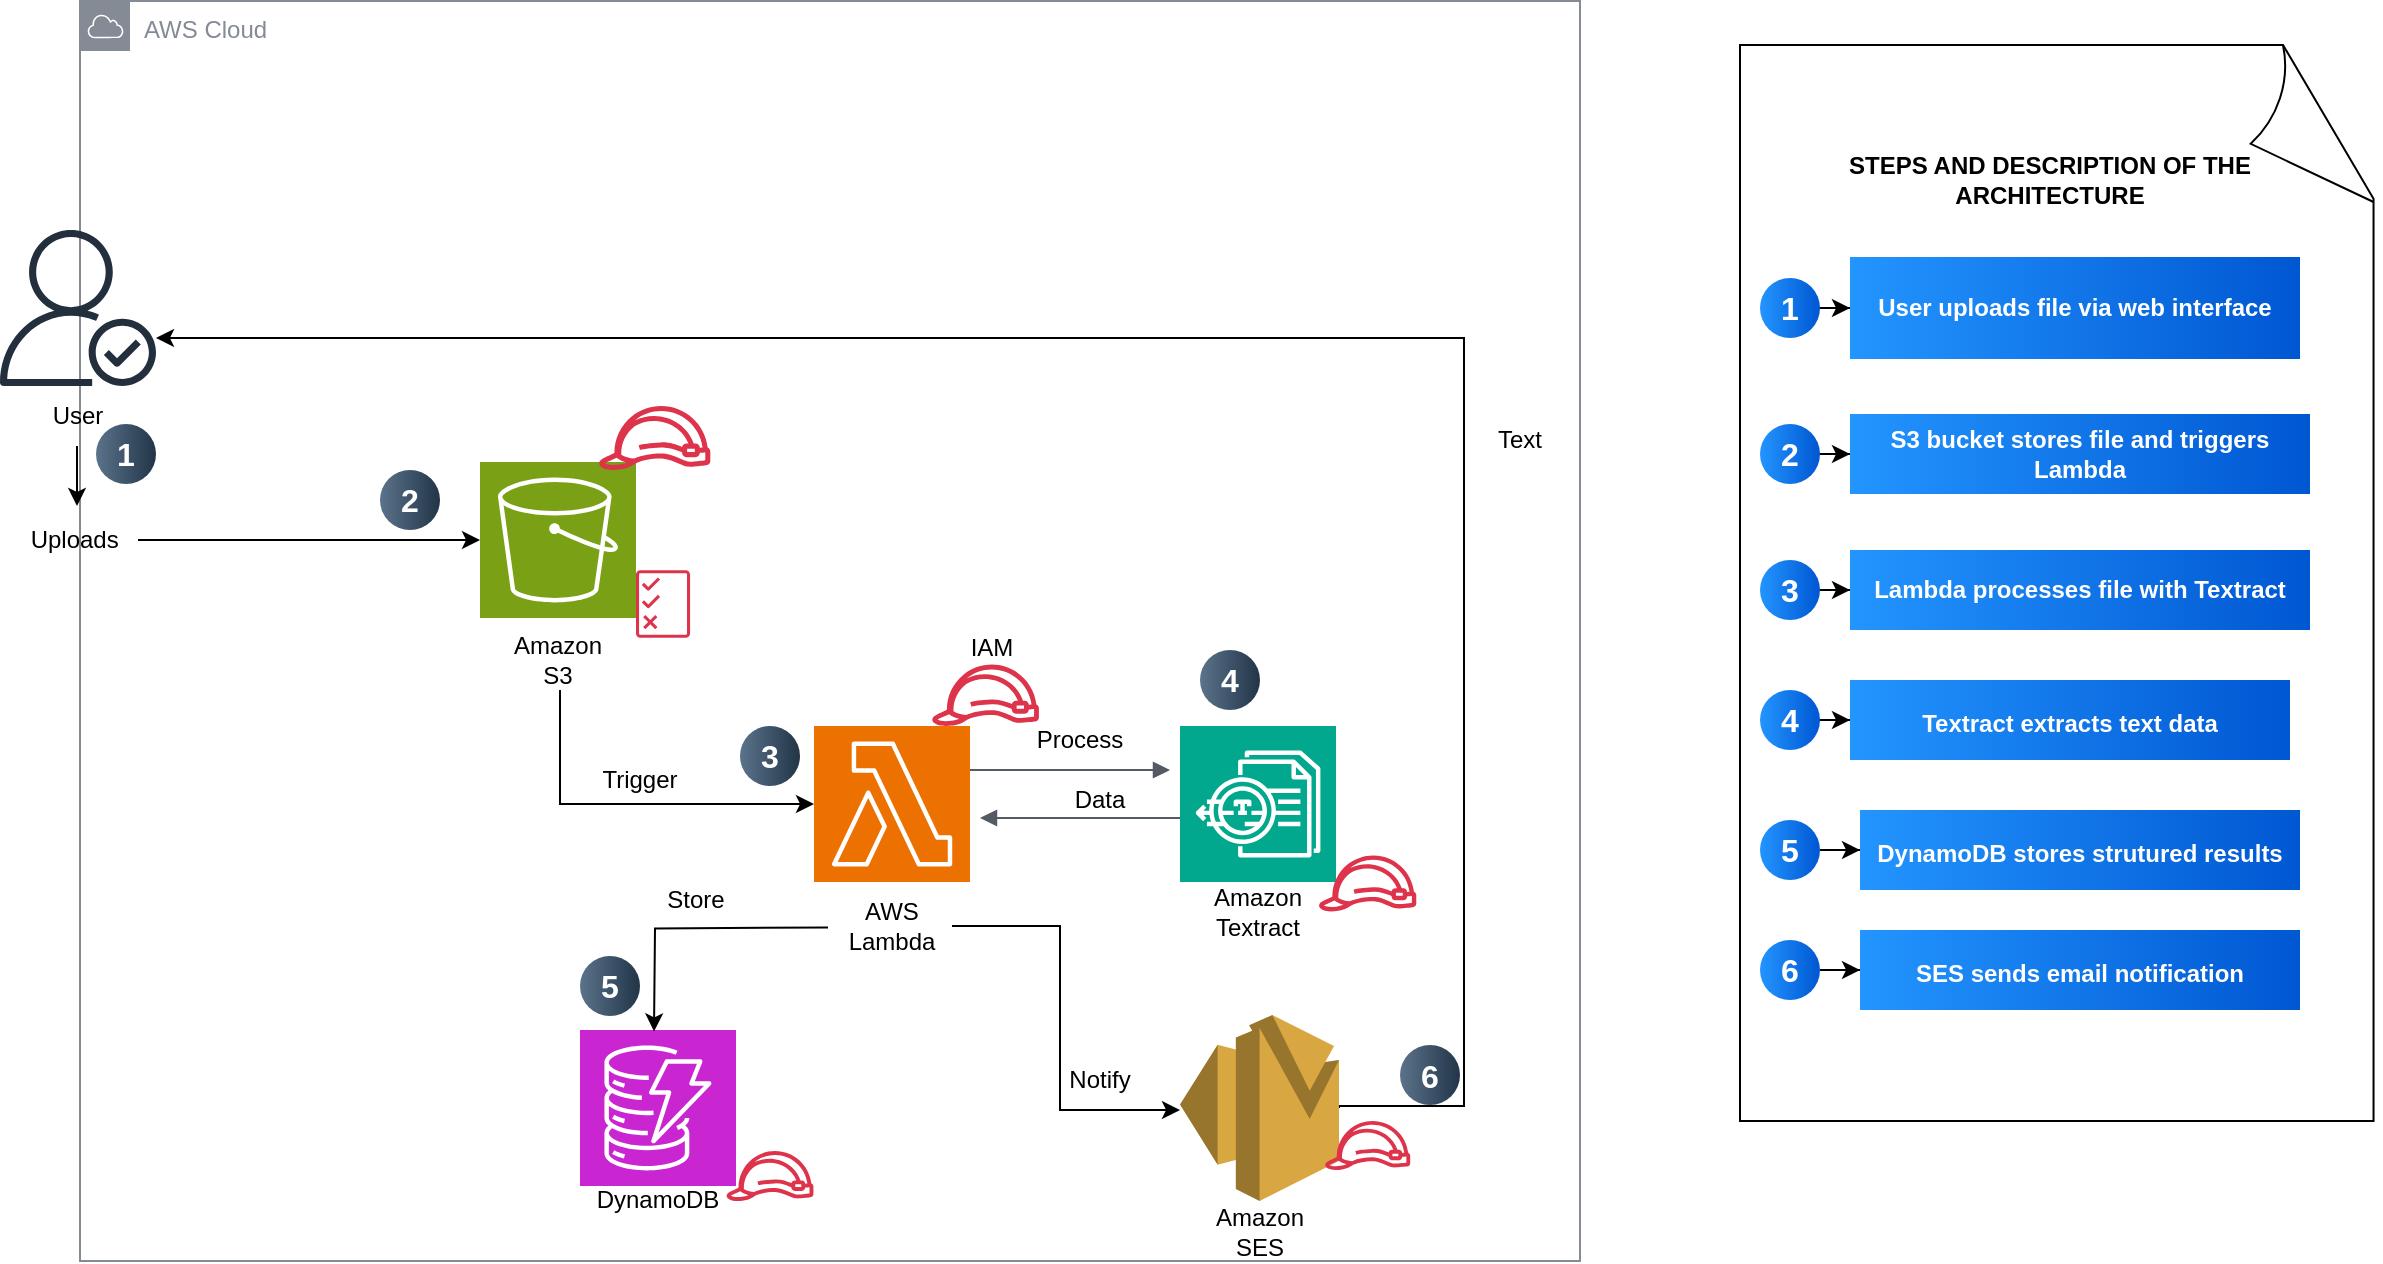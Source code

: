 <mxfile version="28.0.9">
  <diagram name="Page-1" id="x7I0w-ZZJ4LnccFRB52F">
    <mxGraphModel dx="2284" dy="611" grid="1" gridSize="10" guides="1" tooltips="1" connect="1" arrows="1" fold="1" page="1" pageScale="1" pageWidth="850" pageHeight="1100" math="0" shadow="0">
      <root>
        <mxCell id="0" />
        <mxCell id="1" parent="0" />
        <mxCell id="hhvihaq0zmXsQetp40y2-1" value="AWS Cloud" style="sketch=0;outlineConnect=0;gradientColor=none;html=1;whiteSpace=wrap;fontSize=12;fontStyle=0;shape=mxgraph.aws4.group;grIcon=mxgraph.aws4.group_aws_cloud;strokeColor=#858B94;fillColor=none;verticalAlign=top;align=left;spacingLeft=30;fontColor=#858B94;dashed=0;" parent="1" vertex="1">
          <mxGeometry x="-20" y="25.5" width="750" height="630" as="geometry" />
        </mxCell>
        <mxCell id="hhvihaq0zmXsQetp40y2-4" value="" style="sketch=0;outlineConnect=0;fontColor=#232F3E;gradientColor=none;fillColor=#232F3D;strokeColor=none;dashed=0;verticalLabelPosition=bottom;verticalAlign=top;align=center;html=1;fontSize=12;fontStyle=0;aspect=fixed;pointerEvents=1;shape=mxgraph.aws4.authenticated_user;" parent="1" vertex="1">
          <mxGeometry x="-60" y="140" width="78" height="78" as="geometry" />
        </mxCell>
        <mxCell id="hhvihaq0zmXsQetp40y2-5" value="" style="sketch=0;points=[[0,0,0],[0.25,0,0],[0.5,0,0],[0.75,0,0],[1,0,0],[0,1,0],[0.25,1,0],[0.5,1,0],[0.75,1,0],[1,1,0],[0,0.25,0],[0,0.5,0],[0,0.75,0],[1,0.25,0],[1,0.5,0],[1,0.75,0]];outlineConnect=0;fontColor=#232F3E;fillColor=#7AA116;strokeColor=#ffffff;dashed=0;verticalLabelPosition=bottom;verticalAlign=top;align=center;html=1;fontSize=12;fontStyle=0;aspect=fixed;shape=mxgraph.aws4.resourceIcon;resIcon=mxgraph.aws4.s3;" parent="1" vertex="1">
          <mxGeometry x="180" y="256" width="78" height="78" as="geometry" />
        </mxCell>
        <mxCell id="hhvihaq0zmXsQetp40y2-6" value="" style="sketch=0;points=[[0,0,0],[0.25,0,0],[0.5,0,0],[0.75,0,0],[1,0,0],[0,1,0],[0.25,1,0],[0.5,1,0],[0.75,1,0],[1,1,0],[0,0.25,0],[0,0.5,0],[0,0.75,0],[1,0.25,0],[1,0.5,0],[1,0.75,0]];outlineConnect=0;fontColor=#232F3E;fillColor=#01A88D;strokeColor=#ffffff;dashed=0;verticalLabelPosition=bottom;verticalAlign=top;align=center;html=1;fontSize=12;fontStyle=0;aspect=fixed;shape=mxgraph.aws4.resourceIcon;resIcon=mxgraph.aws4.textract;" parent="1" vertex="1">
          <mxGeometry x="530" y="388" width="78" height="78" as="geometry" />
        </mxCell>
        <mxCell id="hhvihaq0zmXsQetp40y2-7" value="" style="sketch=0;points=[[0,0,0],[0.25,0,0],[0.5,0,0],[0.75,0,0],[1,0,0],[0,1,0],[0.25,1,0],[0.5,1,0],[0.75,1,0],[1,1,0],[0,0.25,0],[0,0.5,0],[0,0.75,0],[1,0.25,0],[1,0.5,0],[1,0.75,0]];outlineConnect=0;fontColor=#232F3E;fillColor=#C925D1;strokeColor=#ffffff;dashed=0;verticalLabelPosition=bottom;verticalAlign=top;align=center;html=1;fontSize=12;fontStyle=0;aspect=fixed;shape=mxgraph.aws4.resourceIcon;resIcon=mxgraph.aws4.dynamodb;" parent="1" vertex="1">
          <mxGeometry x="230" y="540" width="78" height="78" as="geometry" />
        </mxCell>
        <mxCell id="hhvihaq0zmXsQetp40y2-34" style="edgeStyle=orthogonalEdgeStyle;rounded=0;orthogonalLoop=1;jettySize=auto;html=1;exitX=1;exitY=0.5;exitDx=0;exitDy=0;exitPerimeter=0;" parent="1" source="hhvihaq0zmXsQetp40y2-8" target="hhvihaq0zmXsQetp40y2-4" edge="1">
          <mxGeometry relative="1" as="geometry">
            <mxPoint x="70" y="193.5" as="targetPoint" />
            <mxPoint x="661.5" y="577.5" as="sourcePoint" />
            <Array as="points">
              <mxPoint x="610" y="578" />
              <mxPoint x="672" y="578" />
              <mxPoint x="672" y="194" />
            </Array>
          </mxGeometry>
        </mxCell>
        <mxCell id="hhvihaq0zmXsQetp40y2-8" value="" style="outlineConnect=0;dashed=0;verticalLabelPosition=bottom;verticalAlign=top;align=center;html=1;shape=mxgraph.aws3.ses;fillColor=#D9A741;gradientColor=none;" parent="1" vertex="1">
          <mxGeometry x="530" y="532.5" width="79.5" height="93" as="geometry" />
        </mxCell>
        <mxCell id="hhvihaq0zmXsQetp40y2-9" value="" style="sketch=0;points=[[0,0,0],[0.25,0,0],[0.5,0,0],[0.75,0,0],[1,0,0],[0,1,0],[0.25,1,0],[0.5,1,0],[0.75,1,0],[1,1,0],[0,0.25,0],[0,0.5,0],[0,0.75,0],[1,0.25,0],[1,0.5,0],[1,0.75,0]];outlineConnect=0;fontColor=#232F3E;fillColor=#ED7100;strokeColor=#ffffff;dashed=0;verticalLabelPosition=bottom;verticalAlign=top;align=center;html=1;fontSize=12;fontStyle=0;aspect=fixed;shape=mxgraph.aws4.resourceIcon;resIcon=mxgraph.aws4.lambda;" parent="1" vertex="1">
          <mxGeometry x="347" y="388" width="78" height="78" as="geometry" />
        </mxCell>
        <mxCell id="hhvihaq0zmXsQetp40y2-17" style="edgeStyle=orthogonalEdgeStyle;rounded=0;orthogonalLoop=1;jettySize=auto;html=1;" parent="1" edge="1">
          <mxGeometry relative="1" as="geometry">
            <mxPoint x="-21.5" y="278" as="targetPoint" />
            <mxPoint x="-21.5" y="248" as="sourcePoint" />
            <Array as="points">
              <mxPoint x="-21" y="252" />
              <mxPoint x="-21" y="252" />
            </Array>
          </mxGeometry>
        </mxCell>
        <mxCell id="hhvihaq0zmXsQetp40y2-10" value="User" style="text;html=1;align=center;verticalAlign=middle;whiteSpace=wrap;rounded=0;" parent="1" vertex="1">
          <mxGeometry x="-51" y="218" width="60" height="30" as="geometry" />
        </mxCell>
        <mxCell id="hhvihaq0zmXsQetp40y2-20" style="edgeStyle=orthogonalEdgeStyle;rounded=0;orthogonalLoop=1;jettySize=auto;html=1;" parent="1" source="hhvihaq0zmXsQetp40y2-12" target="hhvihaq0zmXsQetp40y2-5" edge="1">
          <mxGeometry relative="1" as="geometry" />
        </mxCell>
        <mxCell id="hhvihaq0zmXsQetp40y2-12" value="Uploads&amp;nbsp;" style="text;html=1;align=center;verticalAlign=middle;whiteSpace=wrap;rounded=0;" parent="1" vertex="1">
          <mxGeometry x="-51" y="280" width="60" height="30" as="geometry" />
        </mxCell>
        <mxCell id="hhvihaq0zmXsQetp40y2-22" style="edgeStyle=orthogonalEdgeStyle;rounded=0;orthogonalLoop=1;jettySize=auto;html=1;" parent="1" source="hhvihaq0zmXsQetp40y2-32" target="hhvihaq0zmXsQetp40y2-9" edge="1">
          <mxGeometry relative="1" as="geometry">
            <Array as="points">
              <mxPoint x="220" y="427" />
            </Array>
          </mxGeometry>
        </mxCell>
        <mxCell id="hhvihaq0zmXsQetp40y2-27" value="" style="edgeStyle=orthogonalEdgeStyle;html=1;endArrow=block;elbow=vertical;startArrow=none;endFill=1;strokeColor=#545B64;rounded=0;" parent="1" edge="1">
          <mxGeometry width="100" relative="1" as="geometry">
            <mxPoint x="425" y="410" as="sourcePoint" />
            <mxPoint x="525" y="410" as="targetPoint" />
            <Array as="points">
              <mxPoint x="475" y="410" />
              <mxPoint x="475" y="410" />
            </Array>
          </mxGeometry>
        </mxCell>
        <mxCell id="hhvihaq0zmXsQetp40y2-28" value="" style="edgeStyle=orthogonalEdgeStyle;html=1;endArrow=none;elbow=vertical;startArrow=block;startFill=1;strokeColor=#545B64;rounded=0;" parent="1" edge="1">
          <mxGeometry width="100" relative="1" as="geometry">
            <mxPoint x="430" y="434" as="sourcePoint" />
            <mxPoint x="530" y="434" as="targetPoint" />
            <Array as="points">
              <mxPoint x="480" y="434" />
              <mxPoint x="480" y="434" />
            </Array>
          </mxGeometry>
        </mxCell>
        <mxCell id="hhvihaq0zmXsQetp40y2-29" value="Data" style="text;html=1;align=center;verticalAlign=middle;whiteSpace=wrap;rounded=0;" parent="1" vertex="1">
          <mxGeometry x="460" y="410" width="60" height="30" as="geometry" />
        </mxCell>
        <mxCell id="hhvihaq0zmXsQetp40y2-30" value="Process" style="text;html=1;align=center;verticalAlign=middle;whiteSpace=wrap;rounded=0;" parent="1" vertex="1">
          <mxGeometry x="450" y="380" width="60" height="30" as="geometry" />
        </mxCell>
        <mxCell id="hhvihaq0zmXsQetp40y2-31" value="Trigger" style="text;html=1;align=center;verticalAlign=middle;whiteSpace=wrap;rounded=0;" parent="1" vertex="1">
          <mxGeometry x="230" y="400" width="60" height="30" as="geometry" />
        </mxCell>
        <mxCell id="hhvihaq0zmXsQetp40y2-32" value="Amazon S3" style="text;html=1;align=center;verticalAlign=middle;whiteSpace=wrap;rounded=0;" parent="1" vertex="1">
          <mxGeometry x="189" y="340" width="60" height="30" as="geometry" />
        </mxCell>
        <mxCell id="hhvihaq0zmXsQetp40y2-48" style="edgeStyle=orthogonalEdgeStyle;rounded=0;orthogonalLoop=1;jettySize=auto;html=1;" parent="1" source="hhvihaq0zmXsQetp40y2-33" target="hhvihaq0zmXsQetp40y2-8" edge="1">
          <mxGeometry relative="1" as="geometry">
            <Array as="points">
              <mxPoint x="470" y="488" />
              <mxPoint x="470" y="580" />
            </Array>
          </mxGeometry>
        </mxCell>
        <mxCell id="hhvihaq0zmXsQetp40y2-33" value="AWS Lambda" style="text;html=1;align=center;verticalAlign=middle;whiteSpace=wrap;rounded=0;" parent="1" vertex="1">
          <mxGeometry x="356" y="473" width="60" height="30" as="geometry" />
        </mxCell>
        <mxCell id="hhvihaq0zmXsQetp40y2-36" value="1" style="ellipse;whiteSpace=wrap;html=1;aspect=fixed;rotation=0;gradientColor=#223548;strokeColor=none;gradientDirection=east;fillColor=#5b738b;rounded=0;pointerEvents=0;fontFamily=Helvetica;fontSize=16;fontColor=#FFFFFF;spacingTop=4;spacingBottom=4;spacingLeft=4;spacingRight=4;points=[];fontStyle=1" parent="1" vertex="1">
          <mxGeometry x="-12" y="237" width="30" height="30" as="geometry" />
        </mxCell>
        <mxCell id="hhvihaq0zmXsQetp40y2-37" value="2" style="ellipse;whiteSpace=wrap;html=1;aspect=fixed;rotation=0;gradientColor=#223548;strokeColor=none;gradientDirection=east;fillColor=#5b738b;rounded=0;pointerEvents=0;fontFamily=Helvetica;fontSize=16;fontColor=#FFFFFF;spacingTop=4;spacingBottom=4;spacingLeft=4;spacingRight=4;points=[];fontStyle=1" parent="1" vertex="1">
          <mxGeometry x="130" y="260" width="30" height="30" as="geometry" />
        </mxCell>
        <mxCell id="hhvihaq0zmXsQetp40y2-39" value="3" style="ellipse;whiteSpace=wrap;html=1;aspect=fixed;rotation=0;gradientColor=#223548;strokeColor=none;gradientDirection=east;fillColor=#5b738b;rounded=0;pointerEvents=0;fontFamily=Helvetica;fontSize=16;fontColor=#FFFFFF;spacingTop=4;spacingBottom=4;spacingLeft=4;spacingRight=4;points=[];fontStyle=1" parent="1" vertex="1">
          <mxGeometry x="310" y="388" width="30" height="30" as="geometry" />
        </mxCell>
        <mxCell id="hhvihaq0zmXsQetp40y2-40" value="4" style="ellipse;whiteSpace=wrap;html=1;aspect=fixed;rotation=0;gradientColor=#223548;strokeColor=none;gradientDirection=east;fillColor=#5b738b;rounded=0;pointerEvents=0;fontFamily=Helvetica;fontSize=16;fontColor=#FFFFFF;spacingTop=4;spacingBottom=4;spacingLeft=4;spacingRight=4;points=[];fontStyle=1" parent="1" vertex="1">
          <mxGeometry x="540" y="350" width="30" height="30" as="geometry" />
        </mxCell>
        <mxCell id="hhvihaq0zmXsQetp40y2-41" value="5" style="ellipse;whiteSpace=wrap;html=1;aspect=fixed;rotation=0;gradientColor=#223548;strokeColor=none;gradientDirection=east;fillColor=#5b738b;rounded=0;pointerEvents=0;fontFamily=Helvetica;fontSize=16;fontColor=#FFFFFF;spacingTop=4;spacingBottom=4;spacingLeft=4;spacingRight=4;points=[];fontStyle=1" parent="1" vertex="1">
          <mxGeometry x="230" y="503" width="30" height="30" as="geometry" />
        </mxCell>
        <mxCell id="hhvihaq0zmXsQetp40y2-42" value="6" style="ellipse;whiteSpace=wrap;html=1;aspect=fixed;rotation=0;gradientColor=#223548;strokeColor=none;gradientDirection=east;fillColor=#5b738b;rounded=0;pointerEvents=0;fontFamily=Helvetica;fontSize=16;fontColor=#FFFFFF;spacingTop=4;spacingBottom=4;spacingLeft=4;spacingRight=4;points=[];fontStyle=1" parent="1" vertex="1">
          <mxGeometry x="640" y="547.5" width="30" height="30" as="geometry" />
        </mxCell>
        <mxCell id="hhvihaq0zmXsQetp40y2-43" style="edgeStyle=orthogonalEdgeStyle;rounded=0;orthogonalLoop=1;jettySize=auto;html=1;entryX=0.5;entryY=0;entryDx=0;entryDy=0;entryPerimeter=0;" parent="1" edge="1">
          <mxGeometry relative="1" as="geometry">
            <mxPoint x="354" y="488.7" as="sourcePoint" />
            <mxPoint x="267" y="540.7" as="targetPoint" />
          </mxGeometry>
        </mxCell>
        <mxCell id="hhvihaq0zmXsQetp40y2-44" value="IAM" style="text;html=1;align=center;verticalAlign=middle;whiteSpace=wrap;rounded=0;" parent="1" vertex="1">
          <mxGeometry x="405.58" y="334" width="60" height="30" as="geometry" />
        </mxCell>
        <mxCell id="hhvihaq0zmXsQetp40y2-46" value="Amazon SES" style="text;html=1;align=center;verticalAlign=middle;whiteSpace=wrap;rounded=0;" parent="1" vertex="1">
          <mxGeometry x="540" y="625.5" width="60" height="30" as="geometry" />
        </mxCell>
        <mxCell id="hhvihaq0zmXsQetp40y2-47" value="DynamoDB" style="text;html=1;align=center;verticalAlign=middle;whiteSpace=wrap;rounded=0;" parent="1" vertex="1">
          <mxGeometry x="239" y="610" width="60" height="30" as="geometry" />
        </mxCell>
        <mxCell id="hhvihaq0zmXsQetp40y2-49" value="Notify" style="text;html=1;align=center;verticalAlign=middle;whiteSpace=wrap;rounded=0;" parent="1" vertex="1">
          <mxGeometry x="460" y="550" width="60" height="30" as="geometry" />
        </mxCell>
        <mxCell id="hhvihaq0zmXsQetp40y2-50" value="Store" style="text;html=1;align=center;verticalAlign=middle;whiteSpace=wrap;rounded=0;" parent="1" vertex="1">
          <mxGeometry x="258" y="460" width="60" height="30" as="geometry" />
        </mxCell>
        <mxCell id="hhvihaq0zmXsQetp40y2-51" value="Amazon Textract" style="text;html=1;align=center;verticalAlign=middle;whiteSpace=wrap;rounded=0;" parent="1" vertex="1">
          <mxGeometry x="539" y="466" width="60" height="30" as="geometry" />
        </mxCell>
        <mxCell id="hhvihaq0zmXsQetp40y2-52" value="" style="sketch=0;outlineConnect=0;fontColor=#232F3E;gradientColor=none;fillColor=#DD344C;strokeColor=none;dashed=0;verticalLabelPosition=bottom;verticalAlign=top;align=center;html=1;fontSize=12;fontStyle=0;aspect=fixed;pointerEvents=1;shape=mxgraph.aws4.permissions;" parent="1" vertex="1">
          <mxGeometry x="258" y="310" width="27.03" height="34" as="geometry" />
        </mxCell>
        <mxCell id="hhvihaq0zmXsQetp40y2-58" value="" style="sketch=0;outlineConnect=0;fontColor=#232F3E;gradientColor=none;fillColor=#DD344C;strokeColor=none;dashed=0;verticalLabelPosition=bottom;verticalAlign=top;align=center;html=1;fontSize=12;fontStyle=0;aspect=fixed;pointerEvents=1;shape=mxgraph.aws4.role;" parent="1" vertex="1">
          <mxGeometry x="405.58" y="357.3" width="54.42" height="30.7" as="geometry" />
        </mxCell>
        <mxCell id="hhvihaq0zmXsQetp40y2-62" value="" style="sketch=0;outlineConnect=0;fontColor=#232F3E;gradientColor=none;fillColor=#DD344C;strokeColor=none;dashed=0;verticalLabelPosition=bottom;verticalAlign=top;align=center;html=1;fontSize=12;fontStyle=0;aspect=fixed;pointerEvents=1;shape=mxgraph.aws4.role;" parent="1" vertex="1">
          <mxGeometry x="302.84" y="600.5" width="44.32" height="25" as="geometry" />
        </mxCell>
        <mxCell id="hhvihaq0zmXsQetp40y2-63" value="" style="sketch=0;outlineConnect=0;fontColor=#232F3E;gradientColor=none;fillColor=#DD344C;strokeColor=none;dashed=0;verticalLabelPosition=bottom;verticalAlign=top;align=center;html=1;fontSize=12;fontStyle=0;aspect=fixed;pointerEvents=1;shape=mxgraph.aws4.role;" parent="1" vertex="1">
          <mxGeometry x="602.11" y="585.5" width="43.43" height="24.5" as="geometry" />
        </mxCell>
        <mxCell id="hhvihaq0zmXsQetp40y2-64" value="" style="sketch=0;outlineConnect=0;fontColor=#232F3E;gradientColor=none;fillColor=#DD344C;strokeColor=none;dashed=0;verticalLabelPosition=bottom;verticalAlign=top;align=center;html=1;fontSize=12;fontStyle=0;aspect=fixed;pointerEvents=1;shape=mxgraph.aws4.role;" parent="1" vertex="1">
          <mxGeometry x="239" y="228" width="56.73" height="32" as="geometry" />
        </mxCell>
        <mxCell id="hhvihaq0zmXsQetp40y2-65" value="" style="sketch=0;outlineConnect=0;fontColor=#232F3E;gradientColor=none;fillColor=#DD344C;strokeColor=none;dashed=0;verticalLabelPosition=bottom;verticalAlign=top;align=center;html=1;fontSize=12;fontStyle=0;aspect=fixed;pointerEvents=1;shape=mxgraph.aws4.role;" parent="1" vertex="1">
          <mxGeometry x="599" y="452.7" width="49.64" height="28" as="geometry" />
        </mxCell>
        <mxCell id="ZlFxHgFdnIFMKlrB6PsA-22" value="" style="whiteSpace=wrap;html=1;shape=mxgraph.basic.document" vertex="1" parent="1">
          <mxGeometry x="810" y="47.5" width="320" height="538" as="geometry" />
        </mxCell>
        <mxCell id="ZlFxHgFdnIFMKlrB6PsA-27" value="" style="edgeStyle=orthogonalEdgeStyle;rounded=0;orthogonalLoop=1;jettySize=auto;html=1;" edge="1" parent="1" source="ZlFxHgFdnIFMKlrB6PsA-23" target="ZlFxHgFdnIFMKlrB6PsA-26">
          <mxGeometry relative="1" as="geometry" />
        </mxCell>
        <mxCell id="ZlFxHgFdnIFMKlrB6PsA-23" value="1" style="ellipse;whiteSpace=wrap;html=1;aspect=fixed;rotation=0;gradientColor=#0057D2;strokeColor=none;gradientDirection=east;fillColor=#2395FF;rounded=0;pointerEvents=0;fontFamily=Helvetica;fontSize=16;fontColor=#FFFFFF;spacingTop=4;spacingBottom=4;spacingLeft=4;spacingRight=4;points=[];fontStyle=1" vertex="1" parent="1">
          <mxGeometry x="820" y="164" width="30" height="30" as="geometry" />
        </mxCell>
        <mxCell id="ZlFxHgFdnIFMKlrB6PsA-29" value="" style="edgeStyle=orthogonalEdgeStyle;rounded=0;orthogonalLoop=1;jettySize=auto;html=1;" edge="1" parent="1" source="ZlFxHgFdnIFMKlrB6PsA-24" target="ZlFxHgFdnIFMKlrB6PsA-28">
          <mxGeometry relative="1" as="geometry" />
        </mxCell>
        <mxCell id="ZlFxHgFdnIFMKlrB6PsA-24" value="2" style="ellipse;whiteSpace=wrap;html=1;aspect=fixed;rotation=0;gradientColor=#0057D2;strokeColor=none;gradientDirection=east;fillColor=#2395FF;rounded=0;pointerEvents=0;fontFamily=Helvetica;fontSize=16;fontColor=#FFFFFF;spacingTop=4;spacingBottom=4;spacingLeft=4;spacingRight=4;points=[];fontStyle=1" vertex="1" parent="1">
          <mxGeometry x="820" y="237" width="30" height="30" as="geometry" />
        </mxCell>
        <mxCell id="ZlFxHgFdnIFMKlrB6PsA-31" value="" style="edgeStyle=orthogonalEdgeStyle;rounded=0;orthogonalLoop=1;jettySize=auto;html=1;" edge="1" parent="1" source="ZlFxHgFdnIFMKlrB6PsA-25" target="ZlFxHgFdnIFMKlrB6PsA-30">
          <mxGeometry relative="1" as="geometry" />
        </mxCell>
        <mxCell id="ZlFxHgFdnIFMKlrB6PsA-25" value="3" style="ellipse;whiteSpace=wrap;html=1;aspect=fixed;rotation=0;gradientColor=#0057D2;strokeColor=none;gradientDirection=east;fillColor=#2395FF;rounded=0;pointerEvents=0;fontFamily=Helvetica;fontSize=16;fontColor=#FFFFFF;spacingTop=4;spacingBottom=4;spacingLeft=4;spacingRight=4;points=[];fontStyle=1" vertex="1" parent="1">
          <mxGeometry x="820" y="305" width="30" height="30" as="geometry" />
        </mxCell>
        <mxCell id="ZlFxHgFdnIFMKlrB6PsA-26" value="&lt;table style=&quot;color: rgb(255, 255, 255); font-size: 12px; font-weight: 400;&quot;&gt;&lt;tbody&gt;&lt;tr&gt;&lt;td&gt;&lt;b&gt;User uploads file via web interface&lt;/b&gt;&lt;/td&gt;&lt;/tr&gt;&lt;/tbody&gt;&lt;/table&gt;" style="whiteSpace=wrap;html=1;fontSize=16;fillColor=#2395FF;strokeColor=none;fontColor=#FFFFFF;gradientColor=#0057D2;gradientDirection=east;rounded=0;pointerEvents=0;spacingTop=4;spacingBottom=4;spacingLeft=4;spacingRight=4;fontStyle=1;" vertex="1" parent="1">
          <mxGeometry x="865" y="153.5" width="225" height="51" as="geometry" />
        </mxCell>
        <mxCell id="ZlFxHgFdnIFMKlrB6PsA-28" value="&lt;table style=&quot;color: rgb(255, 255, 255); font-size: 12px;&quot;&gt;&lt;tbody&gt;&lt;tr&gt;&lt;td&gt;S3 bucket stores file and triggers Lambda&lt;/td&gt;&lt;/tr&gt;&lt;/tbody&gt;&lt;/table&gt;" style="whiteSpace=wrap;html=1;fontSize=16;fillColor=#2395FF;strokeColor=none;fontColor=#FFFFFF;gradientColor=#0057D2;gradientDirection=east;rounded=0;pointerEvents=0;spacingTop=4;spacingBottom=4;spacingLeft=4;spacingRight=4;fontStyle=1;" vertex="1" parent="1">
          <mxGeometry x="865" y="232" width="230" height="40" as="geometry" />
        </mxCell>
        <mxCell id="ZlFxHgFdnIFMKlrB6PsA-30" value="&lt;table style=&quot;color: rgb(255, 255, 255); font-size: 12px;&quot;&gt;&lt;tbody&gt;&lt;tr&gt;&lt;td&gt;Lambda processes file with Textract&lt;/td&gt;&lt;/tr&gt;&lt;/tbody&gt;&lt;/table&gt;" style="whiteSpace=wrap;html=1;fontSize=16;fillColor=#2395FF;strokeColor=none;fontColor=#FFFFFF;gradientColor=#0057D2;gradientDirection=east;rounded=0;pointerEvents=0;spacingTop=4;spacingBottom=4;spacingLeft=4;spacingRight=4;fontStyle=1;" vertex="1" parent="1">
          <mxGeometry x="865" y="300" width="230" height="40" as="geometry" />
        </mxCell>
        <mxCell id="ZlFxHgFdnIFMKlrB6PsA-34" value="" style="edgeStyle=orthogonalEdgeStyle;rounded=0;orthogonalLoop=1;jettySize=auto;html=1;" edge="1" parent="1" source="ZlFxHgFdnIFMKlrB6PsA-32" target="ZlFxHgFdnIFMKlrB6PsA-33">
          <mxGeometry relative="1" as="geometry" />
        </mxCell>
        <mxCell id="ZlFxHgFdnIFMKlrB6PsA-32" value="4" style="ellipse;whiteSpace=wrap;html=1;aspect=fixed;rotation=0;gradientColor=#0057D2;strokeColor=none;gradientDirection=east;fillColor=#2395FF;rounded=0;pointerEvents=0;fontFamily=Helvetica;fontSize=16;fontColor=#FFFFFF;spacingTop=4;spacingBottom=4;spacingLeft=4;spacingRight=4;points=[];fontStyle=1" vertex="1" parent="1">
          <mxGeometry x="820" y="370" width="30" height="30" as="geometry" />
        </mxCell>
        <mxCell id="ZlFxHgFdnIFMKlrB6PsA-33" value="&lt;font style=&quot;font-size: 12px;&quot;&gt;Textract extracts text data&lt;/font&gt;" style="whiteSpace=wrap;html=1;fontSize=16;fillColor=#2395FF;strokeColor=none;fontColor=#FFFFFF;gradientColor=#0057D2;gradientDirection=east;rounded=0;pointerEvents=0;spacingTop=4;spacingBottom=4;spacingLeft=4;spacingRight=4;fontStyle=1;" vertex="1" parent="1">
          <mxGeometry x="865" y="365" width="220" height="40" as="geometry" />
        </mxCell>
        <mxCell id="ZlFxHgFdnIFMKlrB6PsA-41" value="" style="edgeStyle=orthogonalEdgeStyle;rounded=0;orthogonalLoop=1;jettySize=auto;html=1;" edge="1" parent="1" source="ZlFxHgFdnIFMKlrB6PsA-36" target="ZlFxHgFdnIFMKlrB6PsA-40">
          <mxGeometry relative="1" as="geometry" />
        </mxCell>
        <mxCell id="ZlFxHgFdnIFMKlrB6PsA-36" value="5" style="ellipse;whiteSpace=wrap;html=1;aspect=fixed;rotation=0;gradientColor=#0057D2;strokeColor=none;gradientDirection=east;fillColor=#2395FF;rounded=0;pointerEvents=0;fontFamily=Helvetica;fontSize=16;fontColor=#FFFFFF;spacingTop=4;spacingBottom=4;spacingLeft=4;spacingRight=4;points=[];fontStyle=1" vertex="1" parent="1">
          <mxGeometry x="820" y="435" width="30" height="30" as="geometry" />
        </mxCell>
        <mxCell id="ZlFxHgFdnIFMKlrB6PsA-44" value="" style="edgeStyle=orthogonalEdgeStyle;rounded=0;orthogonalLoop=1;jettySize=auto;html=1;" edge="1" parent="1" source="ZlFxHgFdnIFMKlrB6PsA-37" target="ZlFxHgFdnIFMKlrB6PsA-43">
          <mxGeometry relative="1" as="geometry" />
        </mxCell>
        <mxCell id="ZlFxHgFdnIFMKlrB6PsA-37" value="6" style="ellipse;whiteSpace=wrap;html=1;aspect=fixed;rotation=0;gradientColor=#0057D2;strokeColor=none;gradientDirection=east;fillColor=#2395FF;rounded=0;pointerEvents=0;fontFamily=Helvetica;fontSize=16;fontColor=#FFFFFF;spacingTop=4;spacingBottom=4;spacingLeft=4;spacingRight=4;points=[];fontStyle=1" vertex="1" parent="1">
          <mxGeometry x="820" y="495" width="30" height="30" as="geometry" />
        </mxCell>
        <mxCell id="ZlFxHgFdnIFMKlrB6PsA-40" value="&lt;font style=&quot;font-size: 12px;&quot;&gt;DynamoDB stores strutured results&lt;/font&gt;" style="whiteSpace=wrap;html=1;fontSize=16;fillColor=#2395FF;strokeColor=none;fontColor=#FFFFFF;gradientColor=#0057D2;gradientDirection=east;rounded=0;pointerEvents=0;spacingTop=4;spacingBottom=4;spacingLeft=4;spacingRight=4;fontStyle=1;" vertex="1" parent="1">
          <mxGeometry x="870" y="430" width="220" height="40" as="geometry" />
        </mxCell>
        <mxCell id="ZlFxHgFdnIFMKlrB6PsA-43" value="&lt;font style=&quot;font-size: 12px;&quot;&gt;&lt;font style=&quot;&quot;&gt;SES&lt;/font&gt;&amp;nbsp;sends email notification&lt;/font&gt;" style="whiteSpace=wrap;html=1;fontSize=16;fillColor=#2395FF;strokeColor=none;fontColor=#FFFFFF;gradientColor=#0057D2;gradientDirection=east;rounded=0;pointerEvents=0;spacingTop=4;spacingBottom=4;spacingLeft=4;spacingRight=4;fontStyle=1;" vertex="1" parent="1">
          <mxGeometry x="870" y="490" width="220" height="40" as="geometry" />
        </mxCell>
        <mxCell id="ZlFxHgFdnIFMKlrB6PsA-45" value="Text" style="text;html=1;align=center;verticalAlign=middle;whiteSpace=wrap;rounded=0;" vertex="1" parent="1">
          <mxGeometry x="670" y="230" width="60" height="30" as="geometry" />
        </mxCell>
        <mxCell id="ZlFxHgFdnIFMKlrB6PsA-47" value="&lt;b&gt;STEPS AND DESCRIPTION OF THE ARCHITECTURE&lt;/b&gt;" style="text;html=1;align=center;verticalAlign=middle;whiteSpace=wrap;rounded=0;" vertex="1" parent="1">
          <mxGeometry x="860" y="80" width="210" height="70" as="geometry" />
        </mxCell>
      </root>
    </mxGraphModel>
  </diagram>
</mxfile>
